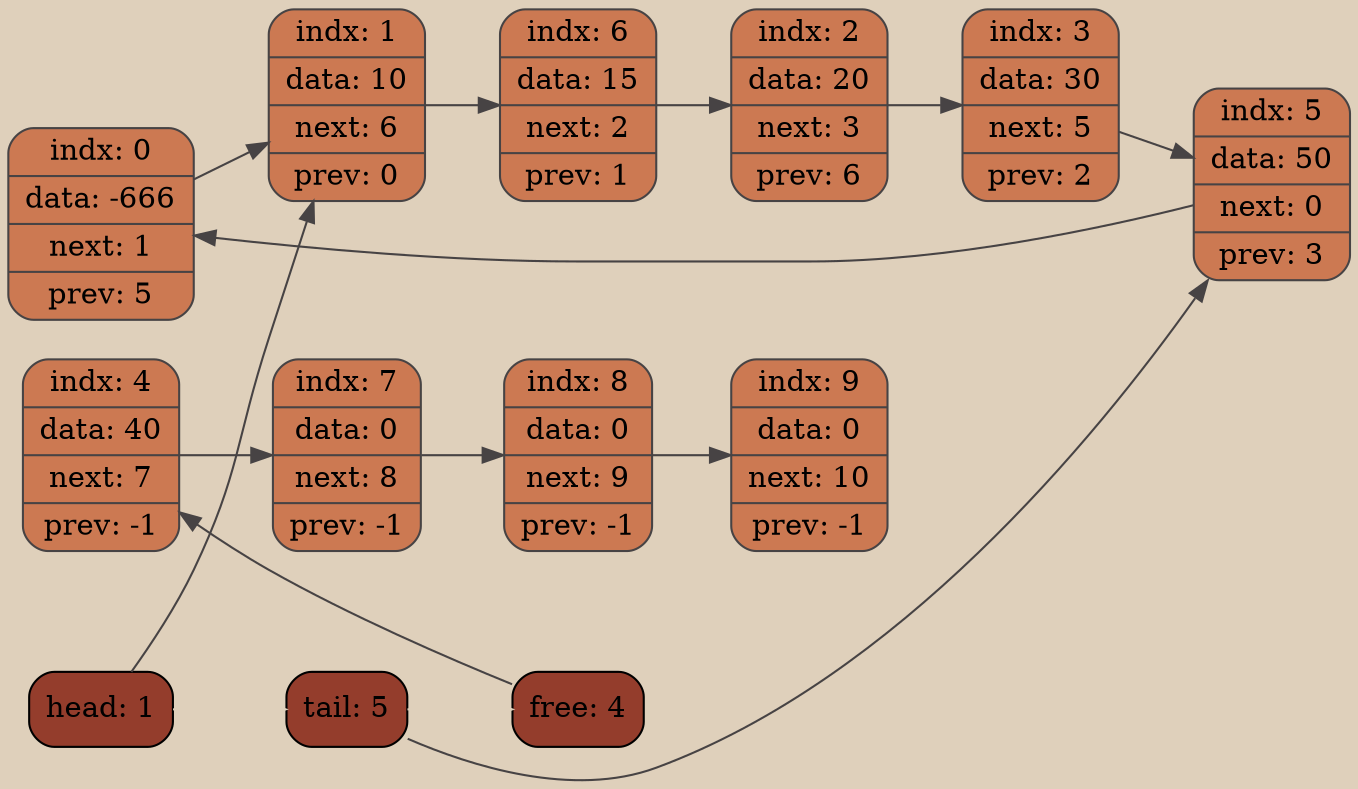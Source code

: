 digraph List{
	rankdir = LR;
	node [shape = record];
	edge[color = "#474344"];
	bgcolor = "#DFD0BB";
	0 [color = "#474344", shape = Mrecord, style = filled, fillcolor = "#CC7952", label = "indx: 0 | data: -666 | next: 1 | prev: 5"];
	1 [color = "#474344", shape = Mrecord, style = filled, fillcolor = "#CC7952", label = "indx: 1 | data: 10 | next: 6 | prev: 0"];
	2 [color = "#474344", shape = Mrecord, style = filled, fillcolor = "#CC7952", label = "indx: 2 | data: 20 | next: 3 | prev: 6"];
	3 [color = "#474344", shape = Mrecord, style = filled, fillcolor = "#CC7952", label = "indx: 3 | data: 30 | next: 5 | prev: 2"];
	4 [color = "#474344", shape = Mrecord, style = filled, fillcolor = "#CC7952", label = "indx: 4 | data: 40 | next: 7 | prev: -1"];
	5 [color = "#474344", shape = Mrecord, style = filled, fillcolor = "#CC7952", label = "indx: 5 | data: 50 | next: 0 | prev: 3"];
	6 [color = "#474344", shape = Mrecord, style = filled, fillcolor = "#CC7952", label = "indx: 6 | data: 15 | next: 2 | prev: 1"];
	7 [color = "#474344", shape = Mrecord, style = filled, fillcolor = "#CC7952", label = "indx: 7 | data: 0 | next: 8 | prev: -1"];
	8 [color = "#474344", shape = Mrecord, style = filled, fillcolor = "#CC7952", label = "indx: 8 | data: 0 | next: 9 | prev: -1"];
	9 [color = "#474344", shape = Mrecord, style = filled, fillcolor = "#CC7952", label = "indx: 9 | data: 0 | next: 10 | prev: -1"];
	0 -> 1	1 -> 6	6 -> 2	2 -> 3	3 -> 5	5 -> 0
	4 -> 7	7 -> 8	8 -> 9
	head [shape = Mrecord, style = filled, fillcolor = "#943D2C", label = "head: 1"];
	tail [shape = Mrecord, style = filled, fillcolor = "#943D2C", label = "tail: 5"];
	free [shape = Mrecord, style = filled, fillcolor = "#943D2C", label = "free: 4"];
	head -> tail -> free [weight = 100, color = "#DFD0BB"];
	head -> 1 [color = "#474344", constraint = false];
	tail -> 5 [color = "#474344", constraint = false];
	free -> 4 [color = "#474344", constraint = false];
}
